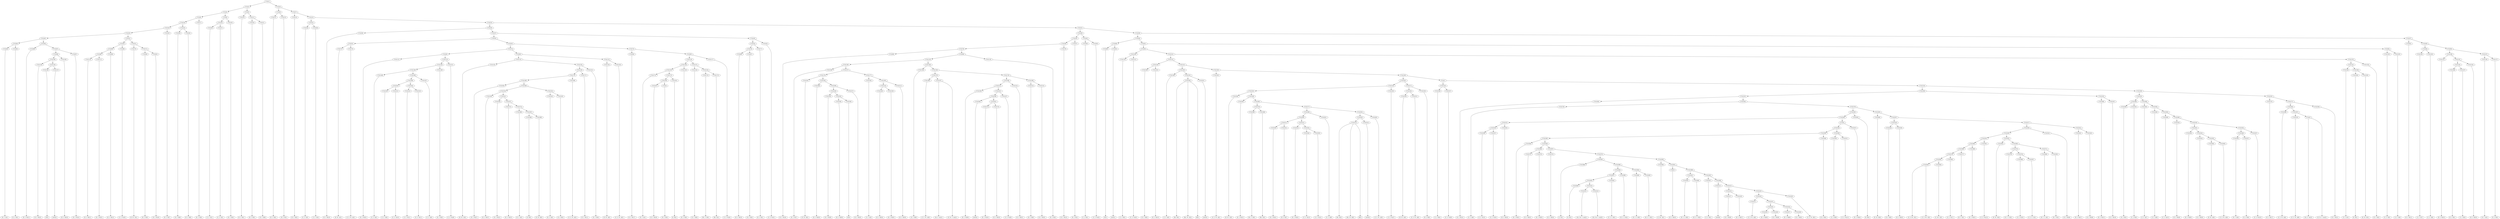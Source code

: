 digraph sample{
"C742(1)"->"C742(2)"
"C742(1)"->"C742(3)"
"C742(2)"->"C742(4)"
"C742(2)"->"C742(5)"
"C742(3)"->"C742(6)"
"C742(3)"->"C742(7)"
"C742(4)"->"C742(8)"
"C742(4)"->"C742(9)"
"C742(5)"->"C742(10)"
"C742(5)"->"C742(11)"
"C742(6)"->"C742(12)"
"C742(6)"->"C742(13)"
"C742(7)"->"C742(14)"
"C742(7)"->"C742(15)"
"C742(8)"->"C742(16)"
"C742(8)"->"C742(17)"
"C742(9)"->"C742(18)"
"C742(9)"->"C742(19)"
"C742(10)"->"[D  G  B](1)"
"C742(11)"->"C742(20)"
"C742(11)"->"C742(21)"
"C742(12)"->"[D  G  B](2)"
"C742(13)"->"[D  E  B](1)"
"C742(14)"->"[D  G  B](3)"
"C742(15)"->"C742(22)"
"C742(15)"->"C742(23)"
"C742(16)"->"C742(24)"
"C742(16)"->"C742(25)"
"C742(17)"->"[D  G  B](4)"
"C742(18)"->"C742(26)"
"C742(18)"->"C742(27)"
"C742(19)"->"[D  G  B](5)"
"C742(20)"->"[D  E  B](2)"
"C742(21)"->"[D  G  B](6)"
"C742(22)"->"C742(28)"
"C742(22)"->"C742(29)"
"C742(23)"->"C742(30)"
"C742(23)"->"C742(31)"
"C742(24)"->"C742(32)"
"C742(24)"->"C742(33)"
"C742(25)"->"C742(34)"
"C742(25)"->"C742(35)"
"C742(26)"->"[C  E  G](1)"
"C742(27)"->"[C  E  G](2)"
"C742(28)"->"[C  E  G](3)"
"C742(29)"->"[C  E  G](4)"
"C742(30)"->"C742(36)"
"C742(30)"->"C742(37)"
"C742(31)"->"C742(38)"
"C742(31)"->"C742(39)"
"C742(32)"->"C742(40)"
"C742(32)"->"C742(41)"
"C742(33)"->"[D  G  B](7)"
"C742(34)"->"[D  G  B](8)"
"C742(35)"->"[D  G  B](9)"
"C742(36)"->"[D  G  B](10)"
"C742(37)"->"C742(42)"
"C742(37)"->"C742(43)"
"C742(38)"->"C742(44)"
"C742(38)"->"C742(45)"
"C742(39)"->"C742(46)"
"C742(39)"->"C742(47)"
"C742(40)"->"C742(48)"
"C742(40)"->"C742(49)"
"C742(41)"->"C742(50)"
"C742(41)"->"C742(51)"
"C742(42)"->"C742(52)"
"C742(42)"->"C742(53)"
"C742(43)"->"C742(54)"
"C742(43)"->"C742(55)"
"C742(44)"->"C742(56)"
"C742(44)"->"C742(57)"
"C742(45)"->"C742(58)"
"C742(45)"->"C742(59)"
"C742(46)"->"C742(60)"
"C742(46)"->"C742(61)"
"C742(47)"->"C742(62)"
"C742(47)"->"C742(63)"
"C742(48)"->"C742(64)"
"C742(48)"->"C742(65)"
"C742(49)"->"C742(66)"
"C742(49)"->"C742(67)"
"C742(50)"->"C742(68)"
"C742(50)"->"C742(69)"
"C742(51)"->"C742(70)"
"C742(51)"->"C742(71)"
"C742(52)"->"C742(72)"
"C742(52)"->"C742(73)"
"C742(53)"->"C742(74)"
"C742(53)"->"C742(75)"
"C742(54)"->"C742(76)"
"C742(54)"->"C742(77)"
"C742(55)"->"[C  D  Fis](1)"
"C742(56)"->"C742(78)"
"C742(56)"->"C742(79)"
"C742(57)"->"[D  A  B](1)"
"C742(58)"->"[C  A  B](1)"
"C742(59)"->"[C  D  Fis](2)"
"C742(60)"->"C742(80)"
"C742(60)"->"C742(81)"
"C742(61)"->"C742(82)"
"C742(61)"->"C742(83)"
"C742(62)"->"[D  G  B](11)"
"C742(63)"->"C742(84)"
"C742(63)"->"C742(85)"
"C742(64)"->"[D  G  A](1)"
"C742(65)"->"[G  A  B](1)"
"C742(66)"->"[D  G  B](12)"
"C742(67)"->"C742(86)"
"C742(67)"->"C742(87)"
"C742(68)"->"C742(88)"
"C742(68)"->"C742(89)"
"C742(69)"->"[C  D  Fis](3)"
"C742(70)"->"[D  Fis  G](1)"
"C742(71)"->"C742(90)"
"C742(71)"->"C742(91)"
"C742(72)"->"[D  Fis  A](1)"
"C742(73)"->"[C  D  Fis  A](1)"
"C742(74)"->"C742(92)"
"C742(74)"->"C742(93)"
"C742(75)"->"C742(94)"
"C742(75)"->"C742(95)"
"C742(76)"->"C742(96)"
"C742(76)"->"C742(97)"
"C742(77)"->"[E  G  B](1)"
"C742(78)"->"C742(98)"
"C742(78)"->"C742(99)"
"C742(79)"->"[D  G  B](13)"
"C742(80)"->"[G](1)"
"C742(81)"->"[rest](1)"
"C742(82)"->"C742(100)"
"C742(82)"->"C742(101)"
"C742(83)"->"C742(102)"
"C742(83)"->"C742(103)"
"C742(84)"->"C742(104)"
"C742(84)"->"C742(105)"
"C742(85)"->"C742(106)"
"C742(85)"->"C742(107)"
"C742(86)"->"C742(108)"
"C742(86)"->"C742(109)"
"C742(87)"->"[D  G  B](14)"
"C742(88)"->"C742(110)"
"C742(88)"->"C742(111)"
"C742(89)"->"[D  G  B](15)"
"C742(90)"->"[D  E  B](3)"
"C742(91)"->"[D  G  B](16)"
"C742(92)"->"C742(112)"
"C742(92)"->"C742(113)"
"C742(93)"->"C742(114)"
"C742(93)"->"C742(115)"
"C742(94)"->"[D  G  B](17)"
"C742(95)"->"C742(116)"
"C742(95)"->"C742(117)"
"C742(96)"->"[D  G  B](18)"
"C742(97)"->"[D  E  B](4)"
"C742(98)"->"[D  G  B](19)"
"C742(99)"->"C742(118)"
"C742(99)"->"C742(119)"
"C742(100)"->"C742(120)"
"C742(100)"->"C742(121)"
"C742(101)"->"C742(122)"
"C742(101)"->"C742(123)"
"C742(102)"->"[C  E  G](5)"
"C742(103)"->"[C  E  G](6)"
"C742(104)"->"[C  E  G](7)"
"C742(105)"->"[C  E  G](8)"
"C742(106)"->"C742(124)"
"C742(106)"->"C742(125)"
"C742(107)"->"C742(126)"
"C742(107)"->"C742(127)"
"C742(108)"->"C742(128)"
"C742(108)"->"C742(129)"
"C742(109)"->"[D  G  B](20)"
"C742(110)"->"[D  G  B](21)"
"C742(111)"->"[D  G  B](22)"
"C742(112)"->"[D  G  B](23)"
"C742(113)"->"C742(130)"
"C742(113)"->"C742(131)"
"C742(114)"->"C742(132)"
"C742(114)"->"C742(133)"
"C742(115)"->"C742(134)"
"C742(115)"->"C742(135)"
"C742(116)"->"C742(136)"
"C742(116)"->"C742(137)"
"C742(117)"->"[C  D  Fis](4)"
"C742(118)"->"C742(138)"
"C742(118)"->"C742(139)"
"C742(119)"->"[D  A  B](2)"
"C742(120)"->"[C  A  B](2)"
"C742(121)"->"[C  D  Fis](5)"
"C742(122)"->"C742(140)"
"C742(122)"->"C742(141)"
"C742(123)"->"C742(142)"
"C742(123)"->"C742(143)"
"C742(124)"->"[D  G  B](24)"
"C742(125)"->"C742(144)"
"C742(125)"->"C742(145)"
"C742(126)"->"[D  G  A](2)"
"C742(127)"->"[G  A  B](2)"
"C742(128)"->"[D  G  B](25)"
"C742(129)"->"C742(146)"
"C742(129)"->"C742(147)"
"C742(130)"->"C742(148)"
"C742(130)"->"C742(149)"
"C742(131)"->"[C  D  Fis](6)"
"C742(132)"->"[D  Fis  G](2)"
"C742(133)"->"C742(150)"
"C742(133)"->"C742(151)"
"C742(134)"->"[D  Fis  A](2)"
"C742(135)"->"[C  D  Fis  A](2)"
"C742(136)"->"C742(152)"
"C742(136)"->"C742(153)"
"C742(137)"->"C742(154)"
"C742(137)"->"C742(155)"
"C742(138)"->"C742(156)"
"C742(138)"->"C742(157)"
"C742(139)"->"C742(158)"
"C742(139)"->"C742(159)"
"C742(140)"->"C742(160)"
"C742(140)"->"C742(161)"
"C742(141)"->"C742(162)"
"C742(141)"->"C742(163)"
"C742(142)"->"C742(164)"
"C742(142)"->"C742(165)"
"C742(143)"->"[E  G  B](2)"
"C742(144)"->"C742(166)"
"C742(144)"->"C742(167)"
"C742(145)"->"[D  G  B](26)"
"C742(146)"->"[G](2)"
"C742(147)"->"[rest](2)"
"C742(148)"->"C742(168)"
"C742(148)"->"C742(169)"
"C742(149)"->"[E  G  B](3)"
"C742(150)"->"C742(170)"
"C742(150)"->"C742(171)"
"C742(151)"->"[E  G  B](4)"
"C742(152)"->"C742(172)"
"C742(152)"->"C742(173)"
"C742(153)"->"[E  G  B](5)"
"C742(154)"->"[E  G  B](6)"
"C742(155)"->"C742(174)"
"C742(155)"->"C742(175)"
"C742(156)"->"[E  G  B](7)"
"C742(157)"->"C742(176)"
"C742(157)"->"C742(177)"
"C742(158)"->"[E  G  B](8)"
"C742(159)"->"C742(178)"
"C742(159)"->"C742(179)"
"C742(160)"->"[E  G  B](9)"
"C742(161)"->"[E  G  B](10)"
"C742(162)"->"C742(180)"
"C742(162)"->"C742(181)"
"C742(163)"->"C742(182)"
"C742(163)"->"C742(183)"
"C742(164)"->"[C  E  A](1)"
"C742(165)"->"C742(184)"
"C742(165)"->"C742(185)"
"C742(166)"->"[E  A  B](1)"
"C742(167)"->"[C  A  B](3)"
"C742(168)"->"[C  E  A](2)"
"C742(169)"->"C742(186)"
"C742(169)"->"C742(187)"
"C742(170)"->"C742(188)"
"C742(170)"->"C742(189)"
"C742(171)"->"[E  G  B](11)"
"C742(172)"->"[E  G  A](1)"
"C742(173)"->"C742(190)"
"C742(173)"->"C742(191)"
"C742(174)"->"[Fis  G  B](1)"
"C742(175)"->"[Dis  E](1)"
"C742(176)"->"C742(192)"
"C742(176)"->"C742(193)"
"C742(177)"->"C742(194)"
"C742(177)"->"C742(195)"
"C742(178)"->"C742(196)"
"C742(178)"->"C742(197)"
"C742(179)"->"C742(198)"
"C742(179)"->"C742(199)"
"C742(180)"->"[C  E  A](3)"
"C742(181)"->"C742(200)"
"C742(181)"->"C742(201)"
"C742(182)"->"[C  E  Fis  A](1)"
"C742(183)"->"C742(202)"
"C742(183)"->"C724(1)"
"C742(184)"->"[E  B](1)"
"C742(185)"->"[E  Fis  B](1)"
"C742(186)"->"C742(203)"
"C742(186)"->"C742(204)"
"C742(187)"->"[C  E  A](4)"
"C742(188)"->"C742(205)"
"C742(188)"->"C742(206)"
"C742(189)"->"[C  E  Fis  A](2)"
"C742(190)"->"C742(207)"
"C742(190)"->"C724(2)"
"C742(191)"->"[E  B](2)"
"C742(192)"->"[E  Fis  B](2)"
"C742(193)"->"C742(208)"
"C742(193)"->"C742(209)"
"C742(194)"->"[C  E  A](5)"
"C742(195)"->"C742(210)"
"C742(195)"->"C742(211)"
"C742(196)"->"[C  E  Fis  A](3)"
"C742(197)"->"[Cis  E  Ais](1)"
"C742(197)"->"[E  Fis  G  Ais](1)"
"C742(198)"->"C742(212)"
"C742(198)"->"C742(213)"
"C742(199)"->"C742(214)"
"C742(199)"->"C742(215)"
"C742(200)"->"[Dis  B](1)"
"C742(200)"->"[Dis  Fis  B](1)"
"C742(200)"->"[B](1)"
"C742(201)"->"[rest](3)"
"C742(202)"->"C742(216)"
"C742(202)"->"C742(217)"
"C724(1)"->"C742(218)"
"C724(1)"->"C742(219)"
"C742(203)"->"C742(220)"
"C742(203)"->"C742(221)"
"C742(204)"->"C742(222)"
"C742(204)"->"C742(223)"
"C742(205)"->"[D  G  B](27)"
"C742(206)"->"C742(224)"
"C742(206)"->"C742(225)"
"C742(207)"->"[D  G  B](28)"
"C724(2)"->"[D  E  B](5)"
"C742(208)"->"[D  G  B](29)"
"C742(209)"->"C742(226)"
"C742(209)"->"C742(227)"
"C742(210)"->"C742(228)"
"C742(210)"->"C742(229)"
"C742(211)"->"[D  G  B](30)"
"C742(212)"->"C742(230)"
"C742(212)"->"C742(231)"
"C742(213)"->"[D  G  B](31)"
"C742(214)"->"[D  E  B](6)"
"C742(215)"->"[D  G  B](32)"
"C742(216)"->"C742(232)"
"C742(216)"->"C742(233)"
"C742(217)"->"C742(234)"
"C742(217)"->"C742(235)"
"C742(218)"->"C742(236)"
"C742(218)"->"C742(237)"
"C742(219)"->"C742(238)"
"C742(219)"->"C742(239)"
"C742(220)"->"[C  E  G](9)"
"C742(221)"->"[C  E  G](10)"
"C742(222)"->"[C  E  G](11)"
"C742(223)"->"[C  E  G](12)"
"C742(224)"->"C742(240)"
"C742(224)"->"C742(241)"
"C742(225)"->"C742(242)"
"C742(225)"->"C742(243)"
"C742(226)"->"C742(244)"
"C742(226)"->"C742(245)"
"C742(227)"->"[D  G  B](33)"
"C742(228)"->"[D  G  B](34)"
"C742(229)"->"[D  G  B](35)"
"C742(230)"->"[D  G  B](36)"
"C742(231)"->"C742(246)"
"C742(231)"->"C742(247)"
"C742(232)"->"C742(248)"
"C742(232)"->"C742(249)"
"C742(233)"->"[C  D  Fis](7)"
"C742(234)"->"C742(250)"
"C742(234)"->"C742(251)"
"C742(235)"->"[D  A  B](3)"
"C742(236)"->"[C  A  B](4)"
"C742(237)"->"[C  D  Fis](8)"
"C742(238)"->"C742(252)"
"C742(238)"->"C742(253)"
"C742(239)"->"C742(254)"
"C742(239)"->"C742(255)"
"C742(240)"->"[D  G  B](37)"
"C742(241)"->"C742(256)"
"C742(241)"->"C742(257)"
"C742(242)"->"[D  G  A](3)"
"C742(243)"->"[G  A  B](3)"
"C742(244)"->"[D  G  B](38)"
"C742(245)"->"C742(258)"
"C742(245)"->"C742(259)"
"C742(246)"->"C742(260)"
"C742(246)"->"C742(261)"
"C742(247)"->"[C  D  Fis](9)"
"C742(248)"->"[D  Fis  G](3)"
"C742(249)"->"C742(262)"
"C742(249)"->"C742(263)"
"C742(250)"->"[D  Fis  A](3)"
"C742(251)"->"[C  D  Fis  A](3)"
"C742(252)"->"C742(264)"
"C742(252)"->"C742(265)"
"C742(253)"->"C742(266)"
"C742(253)"->"C742(267)"
"C742(254)"->"C742(268)"
"C742(254)"->"C742(269)"
"C742(255)"->"C742(270)"
"C742(255)"->"C742(271)"
"C742(256)"->"[E  G  B](12)"
"C742(257)"->"C742(272)"
"C742(257)"->"C742(273)"
"C742(258)"->"[D  G  B](39)"
"C742(259)"->"[G](3)"
"C742(260)"->"[rest](4)"
"C742(261)"->"C742(274)"
"C742(261)"->"C742(275)"
"C742(262)"->"[E  G  B](13)"
"C742(263)"->"C742(276)"
"C742(263)"->"C742(277)"
"C742(264)"->"[E  G  B](14)"
"C742(265)"->"C742(278)"
"C742(265)"->"C742(279)"
"C742(266)"->"[E  G  B](15)"
"C742(267)"->"[E  G  B](16)"
"C742(268)"->"C742(280)"
"C742(268)"->"C742(281)"
"C742(269)"->"C742(282)"
"C742(269)"->"C742(283)"
"C742(270)"->"[E  G  B](17)"
"C742(271)"->"C742(284)"
"C742(271)"->"C742(285)"
"C742(272)"->"[E  G  B](18)"
"C742(273)"->"C742(286)"
"C742(273)"->"C742(287)"
"C742(274)"->"[E  G  B](19)"
"C742(275)"->"[E  G  B](20)"
"C742(276)"->"C742(288)"
"C742(276)"->"C742(289)"
"C742(277)"->"C742(290)"
"C742(277)"->"C742(291)"
"C742(278)"->"[C  E  A](6)"
"C742(279)"->"C742(292)"
"C742(279)"->"C742(293)"
"C742(280)"->"[E  A  B](2)"
"C742(281)"->"[C  A  B](5)"
"C742(282)"->"[C  E  A](7)"
"C742(283)"->"C742(294)"
"C742(283)"->"C742(295)"
"C742(284)"->"C742(296)"
"C742(284)"->"C742(297)"
"C742(285)"->"[E  G  B](21)"
"C742(286)"->"[E  G  A](2)"
"C742(287)"->"C742(298)"
"C742(287)"->"C742(299)"
"C742(288)"->"[Fis  G  B](2)"
"C742(289)"->"[Dis  E](2)"
"C742(290)"->"C742(300)"
"C742(290)"->"C742(301)"
"C742(291)"->"C742(302)"
"C742(291)"->"C742(303)"
"C742(292)"->"C742(304)"
"C742(292)"->"C742(305)"
"C742(293)"->"C742(306)"
"C742(293)"->"C742(307)"
"C742(294)"->"[C  E  A](8)"
"C742(295)"->"C742(308)"
"C742(295)"->"C742(309)"
"C742(296)"->"[C  E  Fis  A](4)"
"C742(297)"->"C742(310)"
"C742(297)"->"C724(3)"
"C742(298)"->"[E  B](3)"
"C742(299)"->"[E  Fis  B](3)"
"C742(300)"->"C742(311)"
"C742(300)"->"C742(312)"
"C742(301)"->"[C  E  A](9)"
"C742(302)"->"C742(313)"
"C742(302)"->"C742(314)"
"C742(303)"->"[C  E  Fis  A](5)"
"C742(304)"->"C742(315)"
"C742(304)"->"C724(4)"
"C742(305)"->"[E  B](4)"
"C742(306)"->"[E  Fis  B](4)"
"C742(307)"->"C742(316)"
"C742(307)"->"C742(317)"
"C742(308)"->"[C  E  A](10)"
"C742(309)"->"C742(318)"
"C742(309)"->"C742(319)"
"C742(310)"->"[C  E  Fis  A](6)"
"C724(3)"->"[Cis  E  Ais](2)"
"C724(3)"->"[E  Fis  G  Ais](2)"
"C742(311)"->"C742(320)"
"C742(311)"->"C742(321)"
"C742(312)"->"C742(322)"
"C742(312)"->"C742(323)"
"C742(313)"->"[Dis  B](2)"
"C742(313)"->"[Dis  Fis  B](2)"
"C742(313)"->"[B](2)"
"C742(314)"->"[rest](5)"
"C742(315)"->"C742(324)"
"C742(315)"->"C742(325)"
"C724(4)"->"C742(326)"
"C724(4)"->"C742(327)"
"C742(316)"->"C742(328)"
"C742(316)"->"C742(329)"
"C742(317)"->"C742(330)"
"C742(317)"->"C742(331)"
"C742(318)"->"[D  G  B](40)"
"C742(319)"->"C742(332)"
"C742(319)"->"C742(333)"
"C742(320)"->"[D  G  B](41)"
"C742(321)"->"[D  E  B](7)"
"C742(322)"->"[D  G  B](42)"
"C742(323)"->"C742(334)"
"C742(323)"->"C742(335)"
"C742(324)"->"C742(336)"
"C742(324)"->"C742(337)"
"C742(325)"->"[D  G  B](43)"
"C742(326)"->"C742(338)"
"C742(326)"->"C742(339)"
"C742(327)"->"[D  G  B](44)"
"C742(328)"->"[D  E  B](8)"
"C742(329)"->"[D  G  B](45)"
"C742(330)"->"C742(340)"
"C742(330)"->"C742(341)"
"C742(331)"->"C742(342)"
"C742(331)"->"C742(343)"
"C742(332)"->"C742(344)"
"C742(332)"->"C742(345)"
"C742(333)"->"C742(346)"
"C742(333)"->"C742(347)"
"C742(334)"->"[C  E  G](13)"
"C742(335)"->"[C  E  G](14)"
"C742(336)"->"[C  E  G](15)"
"C742(337)"->"[C  E  G](16)"
"C742(338)"->"C742(348)"
"C742(338)"->"C742(349)"
"C742(339)"->"C742(350)"
"C742(339)"->"C742(351)"
"C742(340)"->"C742(352)"
"C742(340)"->"C742(353)"
"C742(341)"->"[D  G  B](46)"
"C742(342)"->"[D  G  B](47)"
"C742(343)"->"[D  G  B](48)"
"C742(344)"->"[D  G  B](49)"
"C742(345)"->"C742(354)"
"C742(345)"->"C742(355)"
"C742(346)"->"C742(356)"
"C742(346)"->"C742(357)"
"C742(347)"->"[C  D  Fis](10)"
"C742(348)"->"C742(358)"
"C742(348)"->"C742(359)"
"C742(349)"->"[D  A  B](4)"
"C742(350)"->"[C  A  B](6)"
"C742(351)"->"[C  D  Fis](11)"
"C742(352)"->"C742(360)"
"C742(352)"->"C742(361)"
"C742(353)"->"C742(362)"
"C742(353)"->"C742(363)"
"C742(354)"->"[D  G  B](50)"
"C742(355)"->"C742(364)"
"C742(355)"->"C742(365)"
"C742(356)"->"[D  G  A](4)"
"C742(357)"->"[G  A  B](4)"
"C742(358)"->"[D  G  B](51)"
"C742(359)"->"C742(366)"
"C742(359)"->"C742(367)"
"C742(360)"->"C742(368)"
"C742(360)"->"C742(369)"
"C742(361)"->"[C  D  Fis](12)"
"C742(362)"->"[D  Fis  G](4)"
"C742(363)"->"C742(370)"
"C742(363)"->"C742(371)"
"C742(364)"->"[D  Fis  A](4)"
"C742(365)"->"[C  D  Fis  A](4)"
"C742(366)"->"C742(372)"
"C742(366)"->"C742(373)"
"C742(367)"->"C742(374)"
"C742(367)"->"C742(375)"
"C742(368)"->"C742(376)"
"C742(368)"->"C742(377)"
"C742(369)"->"[E  G  B](22)"
"C742(370)"->"C742(378)"
"C742(370)"->"C742(379)"
"C742(371)"->"C742(380)"
"C742(371)"->"C742(381)"
"C742(372)"->"[D  G  B](52)"
"C742(373)"->"[D  G  B](53)"
"C742(374)"->"[D  G  B](54)"
"C742(375)"->"C742(382)"
"C742(375)"->"C742(383)"
"C742(376)"->"C742(384)"
"C742(376)"->"C742(385)"
"C742(377)"->"[D  F  G](1)"
"C742(378)"->"[D  F  G  B](1)"
"C742(379)"->"C742(386)"
"C742(379)"->"C742(387)"
"C742(380)"->"[D  F  G  A](1)"
"C742(381)"->"[D  F  B](1)"
"C742(382)"->"C742(388)"
"C742(382)"->"C742(389)"
"C742(383)"->"C742(390)"
"C742(383)"->"C742(391)"
"C742(384)"->"C742(392)"
"C742(384)"->"C742(393)"
"C742(385)"->"[C  E  G](17)"
"C742(386)"->"[C  E  G](18)"
"C742(387)"->"[C  D  E  G](1)"
"C742(388)"->"[C  E](1)"
"C742(389)"->"C742(394)"
"C742(389)"->"C742(395)"
"C742(390)"->"[C  Dis  G](1)"
"C742(391)"->"C706(1)"
"C742(391)"->"C742(396)"
"C742(392)"->"[C  D  Dis  G](1)"
"C742(392)"->"[C  D  Dis  G](2)"
"C742(393)"->"[C  Dis  G](2)"
"C742(394)"->"C742(397)"
"C742(394)"->"C742(398)"
"C742(395)"->"C742(399)"
"C742(395)"->"C742(400)"
"C706(1)"->"[D  G  B](55)"
"C742(396)"->"C742(401)"
"C742(396)"->"C742(402)"
"C742(397)"->"C742(403)"
"C742(397)"->"C742(404)"
"C742(398)"->"[D  G  A  B](1)"
"C742(399)"->"[D  G  A  B](2)"
"C742(400)"->"[D  E  G  B](1)"
"C742(401)"->"C742(405)"
"C742(401)"->"C742(406)"
"C742(402)"->"C742(407)"
"C742(402)"->"C742(408)"
"C742(403)"->"C742(409)"
"C742(403)"->"C742(410)"
"C742(404)"->"[C  D  G  B](1)"
"C742(405)"->"[D  G  A  B](3)"
"C742(406)"->"[D  E  G  B](2)"
"C742(407)"->"[C  D  B](1)"
"C742(408)"->"C742(411)"
"C742(408)"->"C742(412)"
"C742(409)"->"[G  B](1)"
"C742(410)"->"C742(413)"
"C742(410)"->"C742(414)"
"C742(411)"->"[rest](6)"
"C742(412)"->"C742(415)"
"C742(412)"->"C742(416)"
"C742(413)"->"[Cis  Dis  G  Ais](1)"
"C742(414)"->"[Cis  Dis  G  Ais](2)"
"C742(415)"->"C742(417)"
"C742(415)"->"C742(418)"
"C742(416)"->"C742(419)"
"C742(416)"->"C742(420)"
"C742(417)"->"[D  G  B](56)"
"C742(418)"->"[D  G  B](57)"
"C742(419)"->"C742(421)"
"C742(419)"->"C742(422)"
"C742(420)"->"[C  D  Fis  B](1)"
"C742(421)"->"[C  D  Fis  A](5)"
"C742(422)"->"C742(423)"
"C742(422)"->"C742(424)"
"C742(423)"->"C742(425)"
"C742(423)"->"C742(426)"
"C742(424)"->"C742(427)"
"C742(424)"->"C742(428)"
"C742(425)"->"[D  G  B](58)"
"C742(426)"->"[D  G  B](59)"
"C742(427)"->"[D  G  B](60)"
"C742(428)"->"[D  G  B](61)"
{rank = min; "C742(1)";}
{rank = same; "C742(2)"; "C742(3)";}
{rank = same; "C742(4)"; "C742(5)"; "C742(6)"; "C742(7)";}
{rank = same; "C742(8)"; "C742(9)"; "C742(10)"; "C742(11)"; "C742(12)"; "C742(13)"; "C742(14)"; "C742(15)";}
{rank = same; "C742(16)"; "C742(17)"; "C742(18)"; "C742(19)"; "C742(20)"; "C742(21)"; "C742(22)"; "C742(23)";}
{rank = same; "C742(24)"; "C742(25)"; "C742(26)"; "C742(27)"; "C742(28)"; "C742(29)"; "C742(30)"; "C742(31)";}
{rank = same; "C742(32)"; "C742(33)"; "C742(34)"; "C742(35)"; "C742(36)"; "C742(37)"; "C742(38)"; "C742(39)";}
{rank = same; "C742(40)"; "C742(41)"; "C742(42)"; "C742(43)"; "C742(44)"; "C742(45)"; "C742(46)"; "C742(47)";}
{rank = same; "C742(48)"; "C742(49)"; "C742(50)"; "C742(51)"; "C742(52)"; "C742(53)"; "C742(54)"; "C742(55)"; "C742(56)"; "C742(57)"; "C742(58)"; "C742(59)"; "C742(60)"; "C742(61)"; "C742(62)"; "C742(63)";}
{rank = same; "C742(64)"; "C742(65)"; "C742(66)"; "C742(67)"; "C742(68)"; "C742(69)"; "C742(70)"; "C742(71)"; "C742(72)"; "C742(73)"; "C742(74)"; "C742(75)"; "C742(76)"; "C742(77)"; "C742(78)"; "C742(79)"; "C742(80)"; "C742(81)"; "C742(82)"; "C742(83)"; "C742(84)"; "C742(85)";}
{rank = same; "C742(86)"; "C742(87)"; "C742(88)"; "C742(89)"; "C742(90)"; "C742(91)"; "C742(92)"; "C742(93)"; "C742(94)"; "C742(95)"; "C742(96)"; "C742(97)"; "C742(98)"; "C742(99)"; "C742(100)"; "C742(101)"; "C742(102)"; "C742(103)"; "C742(104)"; "C742(105)"; "C742(106)"; "C742(107)";}
{rank = same; "C742(108)"; "C742(109)"; "C742(110)"; "C742(111)"; "C742(112)"; "C742(113)"; "C742(114)"; "C742(115)"; "C742(116)"; "C742(117)"; "C742(118)"; "C742(119)"; "C742(120)"; "C742(121)"; "C742(122)"; "C742(123)"; "C742(124)"; "C742(125)"; "C742(126)"; "C742(127)";}
{rank = same; "C742(128)"; "C742(129)"; "C742(130)"; "C742(131)"; "C742(132)"; "C742(133)"; "C742(134)"; "C742(135)"; "C742(136)"; "C742(137)"; "C742(138)"; "C742(139)"; "C742(140)"; "C742(141)"; "C742(142)"; "C742(143)"; "C742(144)"; "C742(145)";}
{rank = same; "C742(146)"; "C742(147)"; "C742(148)"; "C742(149)"; "C742(150)"; "C742(151)"; "C742(152)"; "C742(153)"; "C742(154)"; "C742(155)"; "C742(156)"; "C742(157)"; "C742(158)"; "C742(159)"; "C742(160)"; "C742(161)"; "C742(162)"; "C742(163)"; "C742(164)"; "C742(165)"; "C742(166)"; "C742(167)";}
{rank = same; "C742(168)"; "C742(169)"; "C742(170)"; "C742(171)"; "C742(172)"; "C742(173)"; "C742(174)"; "C742(175)"; "C742(176)"; "C742(177)"; "C742(178)"; "C742(179)"; "C742(180)"; "C742(181)"; "C742(182)"; "C742(183)"; "C742(184)"; "C742(185)";}
{rank = same; "C742(186)"; "C742(187)"; "C742(188)"; "C742(189)"; "C742(190)"; "C742(191)"; "C742(192)"; "C742(193)"; "C742(194)"; "C742(195)"; "C742(196)"; "C742(197)"; "C742(198)"; "C742(199)"; "C742(200)"; "C742(201)"; "C742(202)"; "C724(1)";}
{rank = same; "C742(203)"; "C742(204)"; "C742(205)"; "C742(206)"; "C742(207)"; "C724(2)"; "C742(208)"; "C742(209)"; "C742(210)"; "C742(211)"; "C742(212)"; "C742(213)"; "C742(214)"; "C742(215)"; "C742(216)"; "C742(217)"; "C742(218)"; "C742(219)";}
{rank = same; "C742(220)"; "C742(221)"; "C742(222)"; "C742(223)"; "C742(224)"; "C742(225)"; "C742(226)"; "C742(227)"; "C742(228)"; "C742(229)"; "C742(230)"; "C742(231)"; "C742(232)"; "C742(233)"; "C742(234)"; "C742(235)"; "C742(236)"; "C742(237)"; "C742(238)"; "C742(239)";}
{rank = same; "C742(240)"; "C742(241)"; "C742(242)"; "C742(243)"; "C742(244)"; "C742(245)"; "C742(246)"; "C742(247)"; "C742(248)"; "C742(249)"; "C742(250)"; "C742(251)"; "C742(252)"; "C742(253)"; "C742(254)"; "C742(255)";}
{rank = same; "C742(256)"; "C742(257)"; "C742(258)"; "C742(259)"; "C742(260)"; "C742(261)"; "C742(262)"; "C742(263)"; "C742(264)"; "C742(265)"; "C742(266)"; "C742(267)"; "C742(268)"; "C742(269)"; "C742(270)"; "C742(271)";}
{rank = same; "C742(272)"; "C742(273)"; "C742(274)"; "C742(275)"; "C742(276)"; "C742(277)"; "C742(278)"; "C742(279)"; "C742(280)"; "C742(281)"; "C742(282)"; "C742(283)"; "C742(284)"; "C742(285)";}
{rank = same; "C742(286)"; "C742(287)"; "C742(288)"; "C742(289)"; "C742(290)"; "C742(291)"; "C742(292)"; "C742(293)"; "C742(294)"; "C742(295)"; "C742(296)"; "C742(297)";}
{rank = same; "C742(298)"; "C742(299)"; "C742(300)"; "C742(301)"; "C742(302)"; "C742(303)"; "C742(304)"; "C742(305)"; "C742(306)"; "C742(307)"; "C742(308)"; "C742(309)"; "C742(310)"; "C724(3)";}
{rank = same; "C742(311)"; "C742(312)"; "C742(313)"; "C742(314)"; "C742(315)"; "C724(4)"; "C742(316)"; "C742(317)"; "C742(318)"; "C742(319)";}
{rank = same; "C742(320)"; "C742(321)"; "C742(322)"; "C742(323)"; "C742(324)"; "C742(325)"; "C742(326)"; "C742(327)"; "C742(328)"; "C742(329)"; "C742(330)"; "C742(331)"; "C742(332)"; "C742(333)";}
{rank = same; "C742(334)"; "C742(335)"; "C742(336)"; "C742(337)"; "C742(338)"; "C742(339)"; "C742(340)"; "C742(341)"; "C742(342)"; "C742(343)"; "C742(344)"; "C742(345)"; "C742(346)"; "C742(347)";}
{rank = same; "C742(348)"; "C742(349)"; "C742(350)"; "C742(351)"; "C742(352)"; "C742(353)"; "C742(354)"; "C742(355)"; "C742(356)"; "C742(357)";}
{rank = same; "C742(358)"; "C742(359)"; "C742(360)"; "C742(361)"; "C742(362)"; "C742(363)"; "C742(364)"; "C742(365)";}
{rank = same; "C742(366)"; "C742(367)"; "C742(368)"; "C742(369)"; "C742(370)"; "C742(371)";}
{rank = same; "C742(372)"; "C742(373)"; "C742(374)"; "C742(375)"; "C742(376)"; "C742(377)"; "C742(378)"; "C742(379)"; "C742(380)"; "C742(381)";}
{rank = same; "C742(382)"; "C742(383)"; "C742(384)"; "C742(385)"; "C742(386)"; "C742(387)";}
{rank = same; "C742(388)"; "C742(389)"; "C742(390)"; "C742(391)"; "C742(392)"; "C742(393)";}
{rank = same; "C742(394)"; "C742(395)"; "C706(1)"; "C742(396)";}
{rank = same; "C742(397)"; "C742(398)"; "C742(399)"; "C742(400)"; "C742(401)"; "C742(402)";}
{rank = same; "C742(403)"; "C742(404)"; "C742(405)"; "C742(406)"; "C742(407)"; "C742(408)";}
{rank = same; "C742(409)"; "C742(410)"; "C742(411)"; "C742(412)";}
{rank = same; "C742(413)"; "C742(414)"; "C742(415)"; "C742(416)";}
{rank = same; "C742(417)"; "C742(418)"; "C742(419)"; "C742(420)";}
{rank = same; "C742(421)"; "C742(422)";}
{rank = same; "C742(423)"; "C742(424)";}
{rank = same; "C742(425)"; "C742(426)"; "C742(427)"; "C742(428)";}
{rank = same; "[D  G  B](1)"; "[D  G  B](2)"; "[D  E  B](1)"; "[D  G  B](3)"; "[D  G  B](4)"; "[D  G  B](5)"; "[D  E  B](2)"; "[D  G  B](6)"; "[C  E  G](1)"; "[C  E  G](2)"; "[C  E  G](3)"; "[C  E  G](4)"; "[D  G  B](7)"; "[D  G  B](8)"; "[D  G  B](9)"; "[D  G  B](10)"; "[C  D  Fis](1)"; "[D  A  B](1)"; "[C  A  B](1)"; "[C  D  Fis](2)"; "[D  G  B](11)"; "[D  G  A](1)"; "[G  A  B](1)"; "[D  G  B](12)"; "[C  D  Fis](3)"; "[D  Fis  G](1)"; "[D  Fis  A](1)"; "[C  D  Fis  A](1)"; "[E  G  B](1)"; "[D  G  B](13)"; "[G](1)"; "[rest](1)"; "[D  G  B](14)"; "[D  G  B](15)"; "[D  E  B](3)"; "[D  G  B](16)"; "[D  G  B](17)"; "[D  G  B](18)"; "[D  E  B](4)"; "[D  G  B](19)"; "[C  E  G](5)"; "[C  E  G](6)"; "[C  E  G](7)"; "[C  E  G](8)"; "[D  G  B](20)"; "[D  G  B](21)"; "[D  G  B](22)"; "[D  G  B](23)"; "[C  D  Fis](4)"; "[D  A  B](2)"; "[C  A  B](2)"; "[C  D  Fis](5)"; "[D  G  B](24)"; "[D  G  A](2)"; "[G  A  B](2)"; "[D  G  B](25)"; "[C  D  Fis](6)"; "[D  Fis  G](2)"; "[D  Fis  A](2)"; "[C  D  Fis  A](2)"; "[E  G  B](2)"; "[D  G  B](26)"; "[G](2)"; "[rest](2)"; "[E  G  B](3)"; "[E  G  B](4)"; "[E  G  B](5)"; "[E  G  B](6)"; "[E  G  B](7)"; "[E  G  B](8)"; "[E  G  B](9)"; "[E  G  B](10)"; "[C  E  A](1)"; "[E  A  B](1)"; "[C  A  B](3)"; "[C  E  A](2)"; "[E  G  B](11)"; "[E  G  A](1)"; "[Fis  G  B](1)"; "[Dis  E](1)"; "[C  E  A](3)"; "[C  E  Fis  A](1)"; "[E  B](1)"; "[E  Fis  B](1)"; "[C  E  A](4)"; "[C  E  Fis  A](2)"; "[E  B](2)"; "[E  Fis  B](2)"; "[C  E  A](5)"; "[C  E  Fis  A](3)"; "[Cis  E  Ais](1)"; "[E  Fis  G  Ais](1)"; "[Dis  B](1)"; "[Dis  Fis  B](1)"; "[B](1)"; "[rest](3)"; "[D  G  B](27)"; "[D  G  B](28)"; "[D  E  B](5)"; "[D  G  B](29)"; "[D  G  B](30)"; "[D  G  B](31)"; "[D  E  B](6)"; "[D  G  B](32)"; "[C  E  G](9)"; "[C  E  G](10)"; "[C  E  G](11)"; "[C  E  G](12)"; "[D  G  B](33)"; "[D  G  B](34)"; "[D  G  B](35)"; "[D  G  B](36)"; "[C  D  Fis](7)"; "[D  A  B](3)"; "[C  A  B](4)"; "[C  D  Fis](8)"; "[D  G  B](37)"; "[D  G  A](3)"; "[G  A  B](3)"; "[D  G  B](38)"; "[C  D  Fis](9)"; "[D  Fis  G](3)"; "[D  Fis  A](3)"; "[C  D  Fis  A](3)"; "[E  G  B](12)"; "[D  G  B](39)"; "[G](3)"; "[rest](4)"; "[E  G  B](13)"; "[E  G  B](14)"; "[E  G  B](15)"; "[E  G  B](16)"; "[E  G  B](17)"; "[E  G  B](18)"; "[E  G  B](19)"; "[E  G  B](20)"; "[C  E  A](6)"; "[E  A  B](2)"; "[C  A  B](5)"; "[C  E  A](7)"; "[E  G  B](21)"; "[E  G  A](2)"; "[Fis  G  B](2)"; "[Dis  E](2)"; "[C  E  A](8)"; "[C  E  Fis  A](4)"; "[E  B](3)"; "[E  Fis  B](3)"; "[C  E  A](9)"; "[C  E  Fis  A](5)"; "[E  B](4)"; "[E  Fis  B](4)"; "[C  E  A](10)"; "[C  E  Fis  A](6)"; "[Cis  E  Ais](2)"; "[E  Fis  G  Ais](2)"; "[Dis  B](2)"; "[Dis  Fis  B](2)"; "[B](2)"; "[rest](5)"; "[D  G  B](40)"; "[D  G  B](41)"; "[D  E  B](7)"; "[D  G  B](42)"; "[D  G  B](43)"; "[D  G  B](44)"; "[D  E  B](8)"; "[D  G  B](45)"; "[C  E  G](13)"; "[C  E  G](14)"; "[C  E  G](15)"; "[C  E  G](16)"; "[D  G  B](46)"; "[D  G  B](47)"; "[D  G  B](48)"; "[D  G  B](49)"; "[C  D  Fis](10)"; "[D  A  B](4)"; "[C  A  B](6)"; "[C  D  Fis](11)"; "[D  G  B](50)"; "[D  G  A](4)"; "[G  A  B](4)"; "[D  G  B](51)"; "[C  D  Fis](12)"; "[D  Fis  G](4)"; "[D  Fis  A](4)"; "[C  D  Fis  A](4)"; "[E  G  B](22)"; "[D  G  B](52)"; "[D  G  B](53)"; "[D  G  B](54)"; "[D  F  G](1)"; "[D  F  G  B](1)"; "[D  F  G  A](1)"; "[D  F  B](1)"; "[C  E  G](17)"; "[C  E  G](18)"; "[C  D  E  G](1)"; "[C  E](1)"; "[C  Dis  G](1)"; "[C  D  Dis  G](1)"; "[C  D  Dis  G](2)"; "[C  Dis  G](2)"; "[D  G  B](55)"; "[D  G  A  B](1)"; "[D  G  A  B](2)"; "[D  E  G  B](1)"; "[C  D  G  B](1)"; "[D  G  A  B](3)"; "[D  E  G  B](2)"; "[C  D  B](1)"; "[G  B](1)"; "[rest](6)"; "[Cis  Dis  G  Ais](1)"; "[Cis  Dis  G  Ais](2)"; "[D  G  B](56)"; "[D  G  B](57)"; "[C  D  Fis  B](1)"; "[C  D  Fis  A](5)"; "[D  G  B](58)"; "[D  G  B](59)"; "[D  G  B](60)"; "[D  G  B](61)";}
}